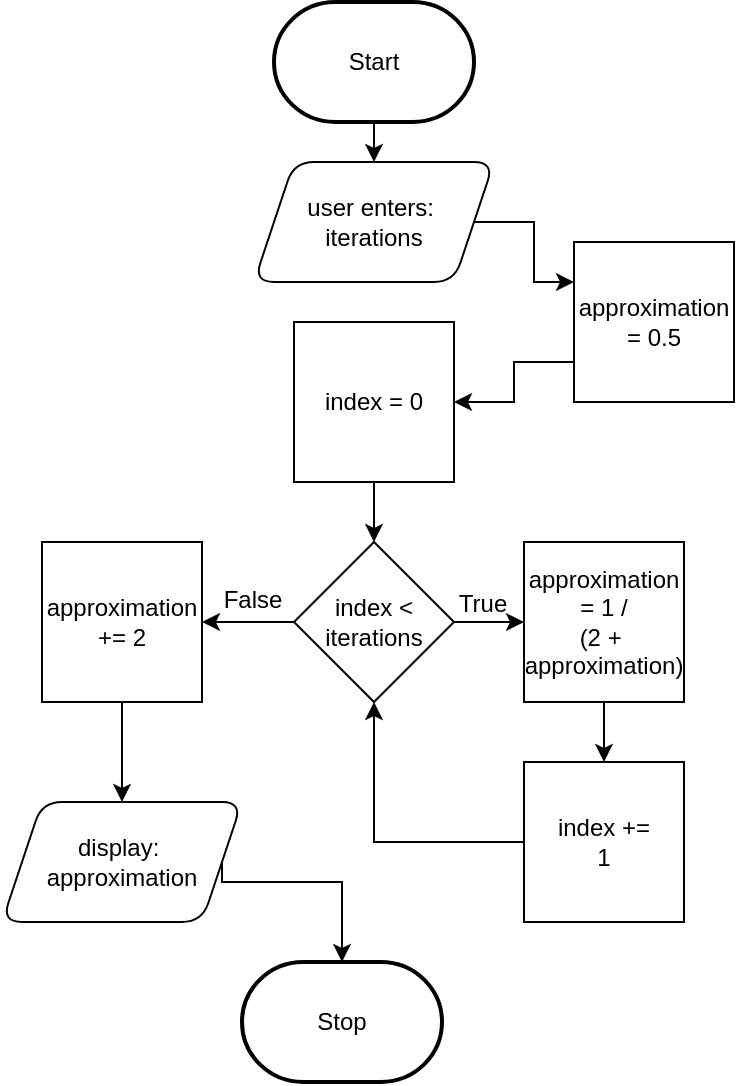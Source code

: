 <mxfile>
    <diagram id="HIP3nbAZw_EuaXWnEj3U" name="Page-1">
        <mxGraphModel dx="702" dy="211" grid="1" gridSize="10" guides="1" tooltips="1" connect="1" arrows="1" fold="1" page="1" pageScale="1" pageWidth="850" pageHeight="1100" math="0" shadow="0">
            <root>
                <mxCell id="0"/>
                <mxCell id="1" parent="0"/>
                <mxCell id="6" style="edgeStyle=orthogonalEdgeStyle;html=1;exitX=0.5;exitY=1;exitDx=0;exitDy=0;exitPerimeter=0;entryX=0.5;entryY=0;entryDx=0;entryDy=0;rounded=0;" edge="1" parent="1" source="2" target="5">
                    <mxGeometry relative="1" as="geometry"/>
                </mxCell>
                <mxCell id="2" value="Start" style="strokeWidth=2;html=1;shape=mxgraph.flowchart.terminator;whiteSpace=wrap;" parent="1" vertex="1">
                    <mxGeometry x="230" y="310" width="100" height="60" as="geometry"/>
                </mxCell>
                <mxCell id="3" value="Stop" style="strokeWidth=2;html=1;shape=mxgraph.flowchart.terminator;whiteSpace=wrap;" parent="1" vertex="1">
                    <mxGeometry x="214" y="790" width="100" height="60" as="geometry"/>
                </mxCell>
                <mxCell id="20" style="edgeStyle=orthogonalEdgeStyle;rounded=0;html=1;exitX=1;exitY=0.5;exitDx=0;exitDy=0;entryX=0;entryY=0.25;entryDx=0;entryDy=0;" edge="1" parent="1" source="5" target="19">
                    <mxGeometry relative="1" as="geometry"/>
                </mxCell>
                <mxCell id="5" value="user enters:&amp;nbsp;&lt;br&gt;iterations" style="shape=parallelogram;perimeter=parallelogramPerimeter;whiteSpace=wrap;html=1;fixedSize=1;rounded=1;" vertex="1" parent="1">
                    <mxGeometry x="220" y="390" width="120" height="60" as="geometry"/>
                </mxCell>
                <mxCell id="14" style="edgeStyle=orthogonalEdgeStyle;rounded=0;html=1;exitX=0.5;exitY=1;exitDx=0;exitDy=0;entryX=0.5;entryY=0;entryDx=0;entryDy=0;" edge="1" parent="1" source="11" target="13">
                    <mxGeometry relative="1" as="geometry"/>
                </mxCell>
                <mxCell id="11" value="index = 0" style="whiteSpace=wrap;html=1;aspect=fixed;rounded=0;" vertex="1" parent="1">
                    <mxGeometry x="240" y="470" width="80" height="80" as="geometry"/>
                </mxCell>
                <mxCell id="15" style="edgeStyle=orthogonalEdgeStyle;rounded=0;html=1;exitX=1;exitY=0.5;exitDx=0;exitDy=0;entryX=0;entryY=0.5;entryDx=0;entryDy=0;" edge="1" parent="1" source="13" target="17">
                    <mxGeometry relative="1" as="geometry">
                        <mxPoint x="350" y="620" as="targetPoint"/>
                    </mxGeometry>
                </mxCell>
                <mxCell id="25" style="edgeStyle=orthogonalEdgeStyle;rounded=0;html=1;exitX=0;exitY=0.5;exitDx=0;exitDy=0;entryX=1;entryY=0.5;entryDx=0;entryDy=0;" edge="1" parent="1" source="13" target="27">
                    <mxGeometry relative="1" as="geometry">
                        <mxPoint x="190" y="620" as="targetPoint"/>
                    </mxGeometry>
                </mxCell>
                <mxCell id="13" value="index &amp;lt;&lt;br&gt;iterations" style="rhombus;whiteSpace=wrap;html=1;rounded=0;" vertex="1" parent="1">
                    <mxGeometry x="240" y="580" width="80" height="80" as="geometry"/>
                </mxCell>
                <mxCell id="16" value="True" style="text;html=1;align=center;verticalAlign=middle;resizable=0;points=[];autosize=1;strokeColor=none;fillColor=none;" vertex="1" parent="1">
                    <mxGeometry x="309" y="596" width="50" height="30" as="geometry"/>
                </mxCell>
                <mxCell id="23" style="edgeStyle=orthogonalEdgeStyle;rounded=0;html=1;exitX=0.5;exitY=1;exitDx=0;exitDy=0;entryX=0.5;entryY=0;entryDx=0;entryDy=0;" edge="1" parent="1" source="17" target="22">
                    <mxGeometry relative="1" as="geometry"/>
                </mxCell>
                <mxCell id="17" value="approximation&lt;br&gt;= 1 /&lt;br&gt;(2 +&amp;nbsp;&lt;br&gt;approximation)" style="whiteSpace=wrap;html=1;aspect=fixed;rounded=0;" vertex="1" parent="1">
                    <mxGeometry x="355" y="580" width="80" height="80" as="geometry"/>
                </mxCell>
                <mxCell id="21" style="edgeStyle=orthogonalEdgeStyle;rounded=0;html=1;exitX=0;exitY=0.75;exitDx=0;exitDy=0;entryX=1;entryY=0.5;entryDx=0;entryDy=0;" edge="1" parent="1" source="19" target="11">
                    <mxGeometry relative="1" as="geometry"/>
                </mxCell>
                <mxCell id="19" value="approximation&lt;br&gt;= 0.5" style="whiteSpace=wrap;html=1;aspect=fixed;rounded=0;" vertex="1" parent="1">
                    <mxGeometry x="380" y="430" width="80" height="80" as="geometry"/>
                </mxCell>
                <mxCell id="24" style="edgeStyle=orthogonalEdgeStyle;rounded=0;html=1;exitX=0;exitY=0.5;exitDx=0;exitDy=0;entryX=0.5;entryY=1;entryDx=0;entryDy=0;" edge="1" parent="1" source="22" target="13">
                    <mxGeometry relative="1" as="geometry"/>
                </mxCell>
                <mxCell id="22" value="index +=&lt;br style=&quot;border-color: var(--border-color);&quot;&gt;1" style="whiteSpace=wrap;html=1;aspect=fixed;rounded=0;" vertex="1" parent="1">
                    <mxGeometry x="355" y="690" width="80" height="80" as="geometry"/>
                </mxCell>
                <mxCell id="26" value="False" style="text;html=1;align=center;verticalAlign=middle;resizable=0;points=[];autosize=1;strokeColor=none;fillColor=none;" vertex="1" parent="1">
                    <mxGeometry x="194" y="594" width="50" height="30" as="geometry"/>
                </mxCell>
                <mxCell id="29" style="edgeStyle=orthogonalEdgeStyle;rounded=0;html=1;exitX=0.5;exitY=1;exitDx=0;exitDy=0;entryX=0.5;entryY=0;entryDx=0;entryDy=0;" edge="1" parent="1" source="27" target="30">
                    <mxGeometry relative="1" as="geometry">
                        <mxPoint x="154" y="705" as="targetPoint"/>
                    </mxGeometry>
                </mxCell>
                <mxCell id="27" value="approximation&lt;br&gt;+= 2" style="whiteSpace=wrap;html=1;aspect=fixed;rounded=0;" vertex="1" parent="1">
                    <mxGeometry x="114" y="580" width="80" height="80" as="geometry"/>
                </mxCell>
                <mxCell id="31" style="edgeStyle=orthogonalEdgeStyle;rounded=0;html=1;exitX=1;exitY=0.5;exitDx=0;exitDy=0;entryX=0.5;entryY=0;entryDx=0;entryDy=0;entryPerimeter=0;" edge="1" parent="1" source="30" target="3">
                    <mxGeometry relative="1" as="geometry">
                        <Array as="points">
                            <mxPoint x="204" y="750"/>
                            <mxPoint x="264" y="750"/>
                        </Array>
                    </mxGeometry>
                </mxCell>
                <mxCell id="30" value="display:&amp;nbsp;&lt;br&gt;approximation" style="shape=parallelogram;perimeter=parallelogramPerimeter;whiteSpace=wrap;html=1;fixedSize=1;rounded=1;" vertex="1" parent="1">
                    <mxGeometry x="94" y="710" width="120" height="60" as="geometry"/>
                </mxCell>
            </root>
        </mxGraphModel>
    </diagram>
</mxfile>